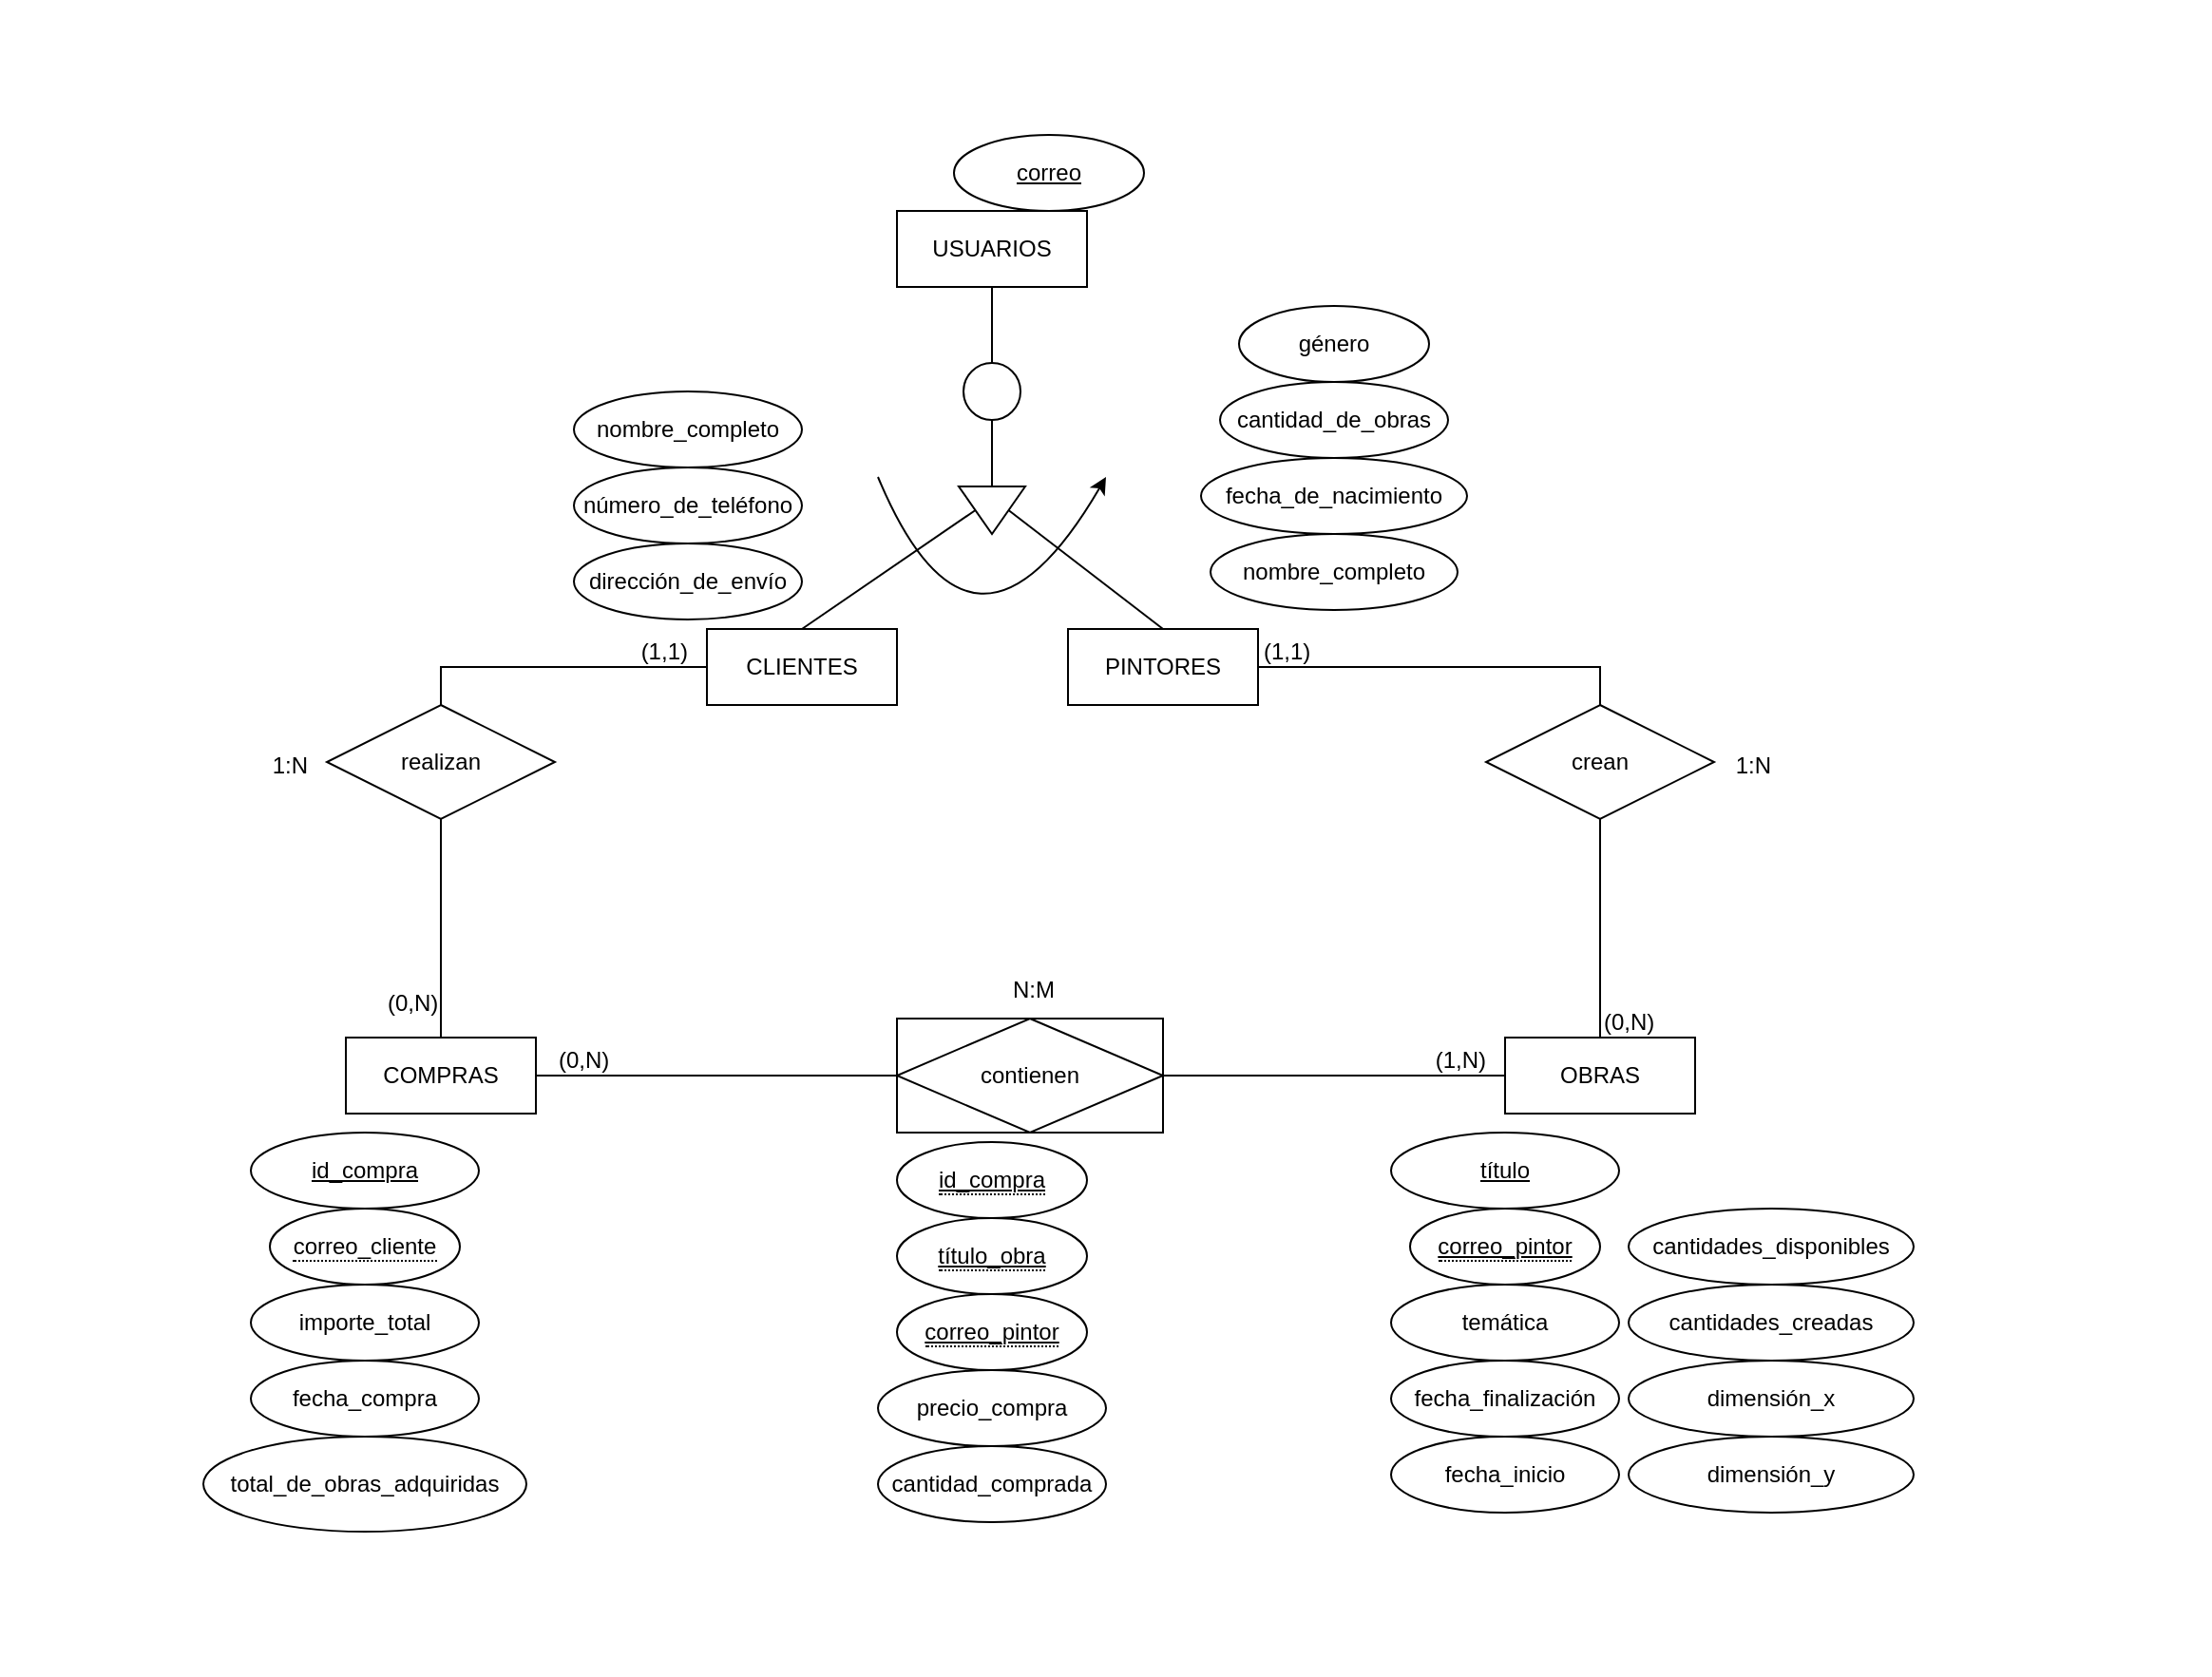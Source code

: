 <mxfile version="16.0.3" type="device"><diagram id="2I0Pp_lufcNibeB-LhZ0" name="Page-1"><mxGraphModel dx="2218" dy="952" grid="1" gridSize="10" guides="1" tooltips="1" connect="1" arrows="1" fold="1" page="1" pageScale="1" pageWidth="827" pageHeight="1169" math="0" shadow="0"><root><mxCell id="0"/><mxCell id="1" parent="0"/><mxCell id="PizdzG9oW2WEEUDaJbbs-94" value="" style="shape=table;startSize=0;container=1;collapsible=0;childLayout=tableLayout;fillColor=none;strokeColor=none;" vertex="1" parent="1"><mxGeometry x="-141.25" width="1161.25" height="880" as="geometry"/></mxCell><mxCell id="PizdzG9oW2WEEUDaJbbs-95" value="" style="shape=partialRectangle;collapsible=0;dropTarget=0;fillColor=none;top=0;left=0;bottom=0;right=0;points=[[0,0.5],[1,0.5]];portConstraint=eastwest;" vertex="1" parent="PizdzG9oW2WEEUDaJbbs-94"><mxGeometry width="1161.25" height="880" as="geometry"/></mxCell><mxCell id="PizdzG9oW2WEEUDaJbbs-96" value="" style="shape=partialRectangle;html=1;whiteSpace=wrap;connectable=0;overflow=hidden;fillColor=none;top=0;left=0;bottom=0;right=0;pointerEvents=1;" vertex="1" parent="PizdzG9oW2WEEUDaJbbs-95"><mxGeometry width="1161" height="880" as="geometry"><mxRectangle width="1161" height="880" as="alternateBounds"/></mxGeometry></mxCell><mxCell id="PizdzG9oW2WEEUDaJbbs-14" style="rounded=0;orthogonalLoop=1;jettySize=auto;html=1;endArrow=none;endFill=0;" edge="1" parent="1" source="PizdzG9oW2WEEUDaJbbs-1" target="PizdzG9oW2WEEUDaJbbs-12"><mxGeometry relative="1" as="geometry"/></mxCell><mxCell id="PizdzG9oW2WEEUDaJbbs-1" value="USUARIOS" style="whiteSpace=wrap;html=1;align=center;" vertex="1" parent="1"><mxGeometry x="330" y="110" width="100" height="40" as="geometry"/></mxCell><mxCell id="PizdzG9oW2WEEUDaJbbs-4" value="PINTORES" style="whiteSpace=wrap;html=1;align=center;" vertex="1" parent="1"><mxGeometry x="420" y="330" width="100" height="40" as="geometry"/></mxCell><mxCell id="PizdzG9oW2WEEUDaJbbs-5" value="CLIENTES" style="whiteSpace=wrap;html=1;align=center;" vertex="1" parent="1"><mxGeometry x="230" y="330" width="100" height="40" as="geometry"/></mxCell><mxCell id="PizdzG9oW2WEEUDaJbbs-6" value="OBRAS" style="whiteSpace=wrap;html=1;align=center;" vertex="1" parent="1"><mxGeometry x="650" y="545" width="100" height="40" as="geometry"/></mxCell><mxCell id="PizdzG9oW2WEEUDaJbbs-7" value="COMPRAS" style="whiteSpace=wrap;html=1;align=center;" vertex="1" parent="1"><mxGeometry x="40" y="545" width="100" height="40" as="geometry"/></mxCell><mxCell id="PizdzG9oW2WEEUDaJbbs-8" value="realizan" style="shape=rhombus;perimeter=rhombusPerimeter;whiteSpace=wrap;html=1;align=center;" vertex="1" parent="1"><mxGeometry x="30" y="370" width="120" height="60" as="geometry"/></mxCell><mxCell id="PizdzG9oW2WEEUDaJbbs-9" value="crean" style="shape=rhombus;perimeter=rhombusPerimeter;whiteSpace=wrap;html=1;align=center;" vertex="1" parent="1"><mxGeometry x="640" y="370" width="120" height="60" as="geometry"/></mxCell><mxCell id="PizdzG9oW2WEEUDaJbbs-16" style="edgeStyle=none;rounded=0;orthogonalLoop=1;jettySize=auto;html=1;exitX=0.5;exitY=1;exitDx=0;exitDy=0;entryX=0.5;entryY=0;entryDx=0;entryDy=0;endArrow=none;endFill=0;" edge="1" parent="1" source="PizdzG9oW2WEEUDaJbbs-10" target="PizdzG9oW2WEEUDaJbbs-5"><mxGeometry relative="1" as="geometry"/></mxCell><mxCell id="PizdzG9oW2WEEUDaJbbs-17" style="edgeStyle=none;rounded=0;orthogonalLoop=1;jettySize=auto;html=1;exitX=0.5;exitY=0;exitDx=0;exitDy=0;entryX=0.5;entryY=0;entryDx=0;entryDy=0;endArrow=none;endFill=0;" edge="1" parent="1" source="PizdzG9oW2WEEUDaJbbs-10" target="PizdzG9oW2WEEUDaJbbs-4"><mxGeometry relative="1" as="geometry"/></mxCell><mxCell id="PizdzG9oW2WEEUDaJbbs-10" value="" style="triangle;whiteSpace=wrap;html=1;rotation=90;" vertex="1" parent="1"><mxGeometry x="367.5" y="250" width="25" height="35" as="geometry"/></mxCell><mxCell id="PizdzG9oW2WEEUDaJbbs-15" style="rounded=0;orthogonalLoop=1;jettySize=auto;html=1;entryX=0;entryY=0.5;entryDx=0;entryDy=0;endArrow=none;endFill=0;" edge="1" parent="1" source="PizdzG9oW2WEEUDaJbbs-12" target="PizdzG9oW2WEEUDaJbbs-10"><mxGeometry relative="1" as="geometry"/></mxCell><mxCell id="PizdzG9oW2WEEUDaJbbs-12" value="" style="ellipse;whiteSpace=wrap;html=1;aspect=fixed;" vertex="1" parent="1"><mxGeometry x="365" y="190" width="30" height="30" as="geometry"/></mxCell><mxCell id="PizdzG9oW2WEEUDaJbbs-13" value="" style="curved=1;endArrow=classic;html=1;rounded=0;" edge="1" parent="1"><mxGeometry width="50" height="50" relative="1" as="geometry"><mxPoint x="320" y="250" as="sourcePoint"/><mxPoint x="440" y="250" as="targetPoint"/><Array as="points"><mxPoint x="370" y="370"/></Array></mxGeometry></mxCell><mxCell id="PizdzG9oW2WEEUDaJbbs-29" value="" style="endArrow=none;html=1;rounded=0;entryX=0.5;entryY=0;entryDx=0;entryDy=0;edgeStyle=orthogonalEdgeStyle;exitX=1;exitY=0.5;exitDx=0;exitDy=0;" edge="1" parent="1" source="PizdzG9oW2WEEUDaJbbs-4" target="PizdzG9oW2WEEUDaJbbs-9"><mxGeometry relative="1" as="geometry"><mxPoint x="530" y="340" as="sourcePoint"/><mxPoint x="720" y="267" as="targetPoint"/></mxGeometry></mxCell><mxCell id="PizdzG9oW2WEEUDaJbbs-30" value="(1,1)" style="resizable=0;html=1;align=left;verticalAlign=bottom;" connectable="0" vertex="1" parent="PizdzG9oW2WEEUDaJbbs-29"><mxGeometry x="-1" relative="1" as="geometry"><mxPoint x="1" as="offset"/></mxGeometry></mxCell><mxCell id="PizdzG9oW2WEEUDaJbbs-32" value="" style="endArrow=none;html=1;rounded=0;exitX=0.5;exitY=0;exitDx=0;exitDy=0;entryX=0;entryY=0.5;entryDx=0;entryDy=0;edgeStyle=orthogonalEdgeStyle;" edge="1" parent="1" source="PizdzG9oW2WEEUDaJbbs-8" target="PizdzG9oW2WEEUDaJbbs-5"><mxGeometry relative="1" as="geometry"><mxPoint x="170" y="410" as="sourcePoint"/><mxPoint x="350" y="430" as="targetPoint"/></mxGeometry></mxCell><mxCell id="PizdzG9oW2WEEUDaJbbs-34" value="(1,1)" style="resizable=0;html=1;align=right;verticalAlign=bottom;" connectable="0" vertex="1" parent="PizdzG9oW2WEEUDaJbbs-32"><mxGeometry x="1" relative="1" as="geometry"><mxPoint x="-10" as="offset"/></mxGeometry></mxCell><mxCell id="PizdzG9oW2WEEUDaJbbs-35" value="" style="endArrow=none;html=1;rounded=0;exitX=0.5;exitY=0;exitDx=0;exitDy=0;entryX=0.5;entryY=1;entryDx=0;entryDy=0;edgeStyle=orthogonalEdgeStyle;" edge="1" parent="1" source="PizdzG9oW2WEEUDaJbbs-7" target="PizdzG9oW2WEEUDaJbbs-8"><mxGeometry relative="1" as="geometry"><mxPoint x="150" y="470" as="sourcePoint"/><mxPoint x="330" y="490" as="targetPoint"/></mxGeometry></mxCell><mxCell id="PizdzG9oW2WEEUDaJbbs-36" value="(0,N)" style="resizable=0;html=1;align=left;verticalAlign=bottom;" connectable="0" vertex="1" parent="PizdzG9oW2WEEUDaJbbs-35"><mxGeometry x="-1" relative="1" as="geometry"><mxPoint x="-30" y="-10" as="offset"/></mxGeometry></mxCell><mxCell id="PizdzG9oW2WEEUDaJbbs-38" value="" style="endArrow=none;html=1;rounded=0;exitX=1;exitY=0.5;exitDx=0;exitDy=0;entryX=0;entryY=0.5;entryDx=0;entryDy=0;edgeStyle=orthogonalEdgeStyle;" edge="1" parent="1" source="PizdzG9oW2WEEUDaJbbs-7" target="PizdzG9oW2WEEUDaJbbs-81"><mxGeometry relative="1" as="geometry"><mxPoint x="185" y="535" as="sourcePoint"/><mxPoint x="330" y="565" as="targetPoint"/></mxGeometry></mxCell><mxCell id="PizdzG9oW2WEEUDaJbbs-39" value="(0,N)" style="resizable=0;html=1;align=left;verticalAlign=bottom;" connectable="0" vertex="1" parent="PizdzG9oW2WEEUDaJbbs-38"><mxGeometry x="-1" relative="1" as="geometry"><mxPoint x="10" as="offset"/></mxGeometry></mxCell><mxCell id="PizdzG9oW2WEEUDaJbbs-41" value="" style="endArrow=none;html=1;rounded=0;exitX=1;exitY=0.5;exitDx=0;exitDy=0;entryX=0;entryY=0.5;entryDx=0;entryDy=0;edgeStyle=orthogonalEdgeStyle;" edge="1" parent="1" source="PizdzG9oW2WEEUDaJbbs-81" target="PizdzG9oW2WEEUDaJbbs-6"><mxGeometry relative="1" as="geometry"><mxPoint x="450" y="565" as="sourcePoint"/><mxPoint x="640" y="555" as="targetPoint"/></mxGeometry></mxCell><mxCell id="PizdzG9oW2WEEUDaJbbs-43" value="(1,N)" style="resizable=0;html=1;align=right;verticalAlign=bottom;" connectable="0" vertex="1" parent="PizdzG9oW2WEEUDaJbbs-41"><mxGeometry x="1" relative="1" as="geometry"><mxPoint x="-10" as="offset"/></mxGeometry></mxCell><mxCell id="PizdzG9oW2WEEUDaJbbs-44" value="" style="endArrow=none;html=1;rounded=0;exitX=0.5;exitY=0;exitDx=0;exitDy=0;entryX=0.5;entryY=1;entryDx=0;entryDy=0;edgeStyle=orthogonalEdgeStyle;" edge="1" parent="1" source="PizdzG9oW2WEEUDaJbbs-6" target="PizdzG9oW2WEEUDaJbbs-9"><mxGeometry relative="1" as="geometry"><mxPoint x="570" y="400" as="sourcePoint"/><mxPoint x="750" y="420" as="targetPoint"/></mxGeometry></mxCell><mxCell id="PizdzG9oW2WEEUDaJbbs-45" value="(0,N)" style="resizable=0;html=1;align=left;verticalAlign=bottom;" connectable="0" vertex="1" parent="PizdzG9oW2WEEUDaJbbs-44"><mxGeometry x="-1" relative="1" as="geometry"/></mxCell><mxCell id="PizdzG9oW2WEEUDaJbbs-47" value="dirección_de_envío" style="ellipse;whiteSpace=wrap;html=1;align=center;" vertex="1" parent="1"><mxGeometry x="160" y="285" width="120" height="40" as="geometry"/></mxCell><mxCell id="PizdzG9oW2WEEUDaJbbs-48" value="fecha_de_nacimiento" style="ellipse;whiteSpace=wrap;html=1;align=center;" vertex="1" parent="1"><mxGeometry x="490" y="240" width="140" height="40" as="geometry"/></mxCell><mxCell id="PizdzG9oW2WEEUDaJbbs-50" value="número_de_teléfono" style="ellipse;whiteSpace=wrap;html=1;align=center;" vertex="1" parent="1"><mxGeometry x="160" y="245" width="120" height="40" as="geometry"/></mxCell><mxCell id="PizdzG9oW2WEEUDaJbbs-51" value="nombre_completo" style="ellipse;whiteSpace=wrap;html=1;align=center;" vertex="1" parent="1"><mxGeometry x="495" y="280" width="130" height="40" as="geometry"/></mxCell><mxCell id="PizdzG9oW2WEEUDaJbbs-52" value="cantidad_de_obras" style="ellipse;whiteSpace=wrap;html=1;align=center;" vertex="1" parent="1"><mxGeometry x="500" y="200" width="120" height="40" as="geometry"/></mxCell><mxCell id="PizdzG9oW2WEEUDaJbbs-53" value="género" style="ellipse;whiteSpace=wrap;html=1;align=center;" vertex="1" parent="1"><mxGeometry x="510" y="160" width="100" height="40" as="geometry"/></mxCell><mxCell id="PizdzG9oW2WEEUDaJbbs-54" value="nombre_completo" style="ellipse;whiteSpace=wrap;html=1;align=center;" vertex="1" parent="1"><mxGeometry x="160" y="205" width="120" height="40" as="geometry"/></mxCell><mxCell id="PizdzG9oW2WEEUDaJbbs-55" value="&lt;u&gt;correo&lt;/u&gt;" style="ellipse;whiteSpace=wrap;html=1;align=center;" vertex="1" parent="1"><mxGeometry x="360" y="70" width="100" height="40" as="geometry"/></mxCell><mxCell id="PizdzG9oW2WEEUDaJbbs-59" value="&lt;u&gt;id_compra&lt;/u&gt;" style="ellipse;whiteSpace=wrap;html=1;align=center;" vertex="1" parent="1"><mxGeometry x="-10" y="595" width="120" height="40" as="geometry"/></mxCell><mxCell id="PizdzG9oW2WEEUDaJbbs-61" value="importe_total" style="ellipse;whiteSpace=wrap;html=1;align=center;" vertex="1" parent="1"><mxGeometry x="-10" y="675" width="120" height="40" as="geometry"/></mxCell><mxCell id="PizdzG9oW2WEEUDaJbbs-62" value="fecha_compra" style="ellipse;whiteSpace=wrap;html=1;align=center;" vertex="1" parent="1"><mxGeometry x="-10" y="715" width="120" height="40" as="geometry"/></mxCell><mxCell id="PizdzG9oW2WEEUDaJbbs-66" value="&lt;u&gt;título&lt;/u&gt;" style="ellipse;whiteSpace=wrap;html=1;align=center;" vertex="1" parent="1"><mxGeometry x="590" y="595" width="120" height="40" as="geometry"/></mxCell><mxCell id="PizdzG9oW2WEEUDaJbbs-69" value="fecha_finalización" style="ellipse;whiteSpace=wrap;html=1;align=center;" vertex="1" parent="1"><mxGeometry x="590" y="715" width="120" height="40" as="geometry"/></mxCell><mxCell id="PizdzG9oW2WEEUDaJbbs-74" value="1:N" style="resizable=0;html=1;align=right;verticalAlign=bottom;" connectable="0" vertex="1" parent="1"><mxGeometry x="20" y="410" as="geometry"/></mxCell><mxCell id="PizdzG9oW2WEEUDaJbbs-75" value="1:N" style="resizable=0;html=1;align=right;verticalAlign=bottom;" connectable="0" vertex="1" parent="1"><mxGeometry x="790" y="410" as="geometry"/></mxCell><mxCell id="PizdzG9oW2WEEUDaJbbs-76" value="N:M" style="resizable=0;html=1;align=right;verticalAlign=bottom;" connectable="0" vertex="1" parent="1"><mxGeometry x="400" y="530" as="geometry"><mxPoint x="13" y="-2" as="offset"/></mxGeometry></mxCell><mxCell id="PizdzG9oW2WEEUDaJbbs-77" value="total_de_obras_adquiridas" style="ellipse;whiteSpace=wrap;html=1;align=center;" vertex="1" parent="1"><mxGeometry x="-35" y="755" width="170" height="50" as="geometry"/></mxCell><mxCell id="PizdzG9oW2WEEUDaJbbs-78" value="precio_compra" style="ellipse;whiteSpace=wrap;html=1;align=center;" vertex="1" parent="1"><mxGeometry x="320" y="720" width="120" height="40" as="geometry"/></mxCell><mxCell id="PizdzG9oW2WEEUDaJbbs-79" value="cantidad_comprada" style="ellipse;whiteSpace=wrap;html=1;align=center;" vertex="1" parent="1"><mxGeometry x="320" y="760" width="120" height="40" as="geometry"/></mxCell><mxCell id="PizdzG9oW2WEEUDaJbbs-81" value="contienen" style="shape=associativeEntity;whiteSpace=wrap;html=1;align=center;" vertex="1" parent="1"><mxGeometry x="330" y="535" width="140" height="60" as="geometry"/></mxCell><mxCell id="PizdzG9oW2WEEUDaJbbs-82" value="&lt;span style=&quot;border-bottom: 1px dotted&quot;&gt;&lt;u&gt;id_compra&lt;/u&gt;&lt;/span&gt;" style="ellipse;whiteSpace=wrap;html=1;align=center;" vertex="1" parent="1"><mxGeometry x="330" y="600" width="100" height="40" as="geometry"/></mxCell><mxCell id="PizdzG9oW2WEEUDaJbbs-83" value="&lt;span style=&quot;border-bottom: 1px dotted&quot;&gt;&lt;u&gt;título_obra&lt;/u&gt;&lt;/span&gt;" style="ellipse;whiteSpace=wrap;html=1;align=center;" vertex="1" parent="1"><mxGeometry x="330" y="640" width="100" height="40" as="geometry"/></mxCell><mxCell id="PizdzG9oW2WEEUDaJbbs-84" value="&lt;span style=&quot;border-bottom: 1px dotted&quot;&gt;&lt;u&gt;correo_pintor&lt;/u&gt;&lt;/span&gt;" style="ellipse;whiteSpace=wrap;html=1;align=center;" vertex="1" parent="1"><mxGeometry x="330" y="680" width="100" height="40" as="geometry"/></mxCell><mxCell id="PizdzG9oW2WEEUDaJbbs-85" value="&lt;span style=&quot;border-bottom: 1px dotted&quot;&gt;correo_cliente&lt;/span&gt;" style="ellipse;whiteSpace=wrap;html=1;align=center;" vertex="1" parent="1"><mxGeometry y="635" width="100" height="40" as="geometry"/></mxCell><mxCell id="PizdzG9oW2WEEUDaJbbs-86" value="&lt;span style=&quot;border-bottom: 1px dotted&quot;&gt;&lt;u&gt;correo_pintor&lt;/u&gt;&lt;/span&gt;" style="ellipse;whiteSpace=wrap;html=1;align=center;" vertex="1" parent="1"><mxGeometry x="600" y="635" width="100" height="40" as="geometry"/></mxCell><mxCell id="PizdzG9oW2WEEUDaJbbs-87" value="temática" style="ellipse;whiteSpace=wrap;html=1;align=center;" vertex="1" parent="1"><mxGeometry x="590" y="675" width="120" height="40" as="geometry"/></mxCell><mxCell id="PizdzG9oW2WEEUDaJbbs-88" value="fecha_inicio" style="ellipse;whiteSpace=wrap;html=1;align=center;" vertex="1" parent="1"><mxGeometry x="590" y="755" width="120" height="40" as="geometry"/></mxCell><mxCell id="PizdzG9oW2WEEUDaJbbs-89" value="cantidades_disponibles" style="ellipse;whiteSpace=wrap;html=1;align=center;" vertex="1" parent="1"><mxGeometry x="715" y="635" width="150" height="40" as="geometry"/></mxCell><mxCell id="PizdzG9oW2WEEUDaJbbs-90" value="cantidades_creadas" style="ellipse;whiteSpace=wrap;html=1;align=center;" vertex="1" parent="1"><mxGeometry x="715" y="675" width="150" height="40" as="geometry"/></mxCell><mxCell id="PizdzG9oW2WEEUDaJbbs-91" value="dimensión_x" style="ellipse;whiteSpace=wrap;html=1;align=center;" vertex="1" parent="1"><mxGeometry x="715" y="715" width="150" height="40" as="geometry"/></mxCell><mxCell id="PizdzG9oW2WEEUDaJbbs-92" value="dimensión_y" style="ellipse;whiteSpace=wrap;html=1;align=center;" vertex="1" parent="1"><mxGeometry x="715" y="755" width="150" height="40" as="geometry"/></mxCell></root></mxGraphModel></diagram></mxfile>